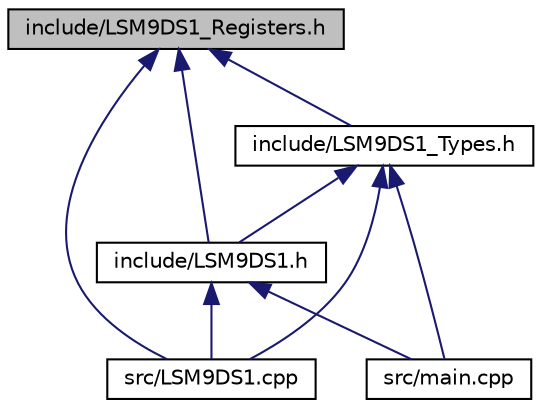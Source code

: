 digraph "include/LSM9DS1_Registers.h"
{
  edge [fontname="Helvetica",fontsize="10",labelfontname="Helvetica",labelfontsize="10"];
  node [fontname="Helvetica",fontsize="10",shape=record];
  Node2 [label="include/LSM9DS1_Registers.h",height=0.2,width=0.4,color="black", fillcolor="grey75", style="filled", fontcolor="black"];
  Node2 -> Node3 [dir="back",color="midnightblue",fontsize="10",style="solid"];
  Node3 [label="include/LSM9DS1.h",height=0.2,width=0.4,color="black", fillcolor="white", style="filled",URL="$LSM9DS1_8h.html"];
  Node3 -> Node4 [dir="back",color="midnightblue",fontsize="10",style="solid"];
  Node4 [label="src/LSM9DS1.cpp",height=0.2,width=0.4,color="black", fillcolor="white", style="filled",URL="$LSM9DS1_8cpp.html"];
  Node3 -> Node5 [dir="back",color="midnightblue",fontsize="10",style="solid"];
  Node5 [label="src/main.cpp",height=0.2,width=0.4,color="black", fillcolor="white", style="filled",URL="$src_2main_8cpp.html"];
  Node2 -> Node6 [dir="back",color="midnightblue",fontsize="10",style="solid"];
  Node6 [label="include/LSM9DS1_Types.h",height=0.2,width=0.4,color="black", fillcolor="white", style="filled",URL="$LSM9DS1__Types_8h.html"];
  Node6 -> Node3 [dir="back",color="midnightblue",fontsize="10",style="solid"];
  Node6 -> Node4 [dir="back",color="midnightblue",fontsize="10",style="solid"];
  Node6 -> Node5 [dir="back",color="midnightblue",fontsize="10",style="solid"];
  Node2 -> Node4 [dir="back",color="midnightblue",fontsize="10",style="solid"];
}
